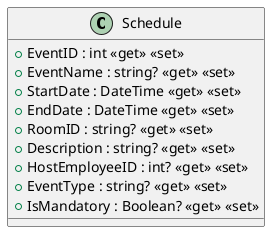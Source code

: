 @startuml
class Schedule {
    + EventID : int <<get>> <<set>>
    + EventName : string? <<get>> <<set>>
    + StartDate : DateTime <<get>> <<set>>
    + EndDate : DateTime <<get>> <<set>>
    + RoomID : string? <<get>> <<set>>
    + Description : string? <<get>> <<set>>
    + HostEmployeeID : int? <<get>> <<set>>
    + EventType : string? <<get>> <<set>>
    + IsMandatory : Boolean? <<get>> <<set>>
}
@enduml
